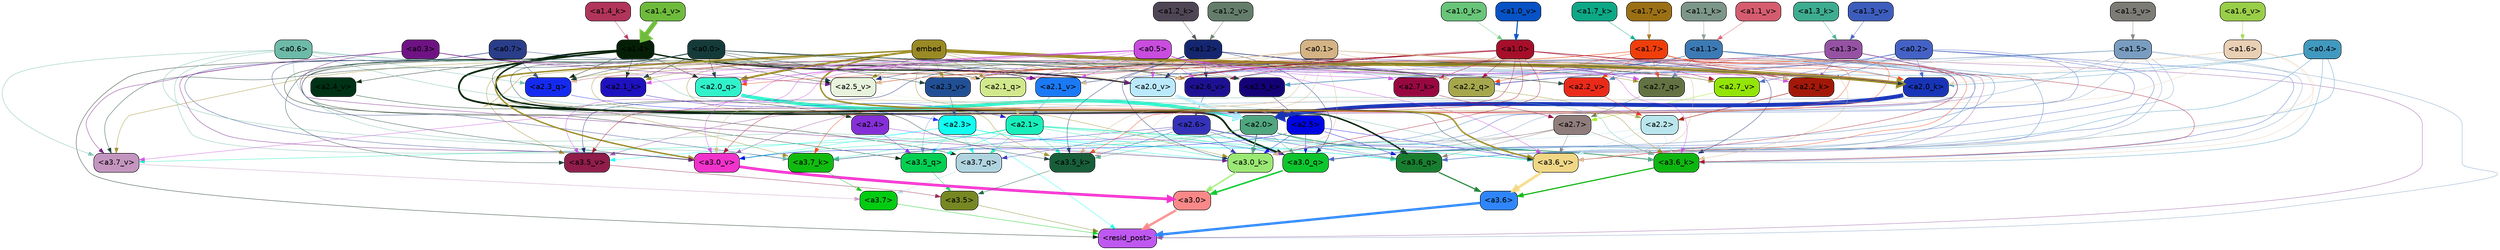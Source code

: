 strict digraph "" {
	graph [bgcolor=transparent,
		layout=dot,
		overlap=false,
		splines=true
	];
	"<a3.7>"	[color=black,
		fillcolor="#02cc11",
		fontname=Helvetica,
		shape=box,
		style="filled, rounded"];
	"<resid_post>"	[color=black,
		fillcolor="#bf58f1",
		fontname=Helvetica,
		shape=box,
		style="filled, rounded"];
	"<a3.7>" -> "<resid_post>"	[color="#02cc11",
		penwidth=0.6239100098609924];
	"<a3.6>"	[color=black,
		fillcolor="#2f86fc",
		fontname=Helvetica,
		shape=box,
		style="filled, rounded"];
	"<a3.6>" -> "<resid_post>"	[color="#2f86fc",
		penwidth=4.569062113761902];
	"<a3.5>"	[color=black,
		fillcolor="#778722",
		fontname=Helvetica,
		shape=box,
		style="filled, rounded"];
	"<a3.5>" -> "<resid_post>"	[color="#778722",
		penwidth=0.6];
	"<a3.0>"	[color=black,
		fillcolor="#fa8888",
		fontname=Helvetica,
		shape=box,
		style="filled, rounded"];
	"<a3.0>" -> "<resid_post>"	[color="#fa8888",
		penwidth=4.283544182777405];
	"<a2.3>"	[color=black,
		fillcolor="#11fff2",
		fontname=Helvetica,
		shape=box,
		style="filled, rounded"];
	"<a2.3>" -> "<resid_post>"	[color="#11fff2",
		penwidth=0.6];
	"<a3.7_q>"	[color=black,
		fillcolor="#afd4e0",
		fontname=Helvetica,
		shape=box,
		style="filled, rounded"];
	"<a2.3>" -> "<a3.7_q>"	[color="#11fff2",
		penwidth=0.6];
	"<a3.6_q>"	[color=black,
		fillcolor="#187e2f",
		fontname=Helvetica,
		shape=box,
		style="filled, rounded"];
	"<a2.3>" -> "<a3.6_q>"	[color="#11fff2",
		penwidth=0.6];
	"<a3.5_q>"	[color=black,
		fillcolor="#03cf52",
		fontname=Helvetica,
		shape=box,
		style="filled, rounded"];
	"<a2.3>" -> "<a3.5_q>"	[color="#11fff2",
		penwidth=0.6];
	"<a3.0_q>"	[color=black,
		fillcolor="#0dc52d",
		fontname=Helvetica,
		shape=box,
		style="filled, rounded"];
	"<a2.3>" -> "<a3.0_q>"	[color="#11fff2",
		penwidth=0.6];
	"<a3.0_k>"	[color=black,
		fillcolor="#9be874",
		fontname=Helvetica,
		shape=box,
		style="filled, rounded"];
	"<a2.3>" -> "<a3.0_k>"	[color="#11fff2",
		penwidth=0.6];
	"<a3.6_v>"	[color=black,
		fillcolor="#f0d786",
		fontname=Helvetica,
		shape=box,
		style="filled, rounded"];
	"<a2.3>" -> "<a3.6_v>"	[color="#11fff2",
		penwidth=0.6];
	"<a3.5_v>"	[color=black,
		fillcolor="#901d4a",
		fontname=Helvetica,
		shape=box,
		style="filled, rounded"];
	"<a2.3>" -> "<a3.5_v>"	[color="#11fff2",
		penwidth=0.6];
	"<a3.0_v>"	[color=black,
		fillcolor="#f132cb",
		fontname=Helvetica,
		shape=box,
		style="filled, rounded"];
	"<a2.3>" -> "<a3.0_v>"	[color="#11fff2",
		penwidth=0.6];
	"<a1.5>"	[color=black,
		fillcolor="#799dc1",
		fontname=Helvetica,
		shape=box,
		style="filled, rounded"];
	"<a1.5>" -> "<resid_post>"	[color="#799dc1",
		penwidth=0.6];
	"<a1.5>" -> "<a3.6_q>"	[color="#799dc1",
		penwidth=0.6];
	"<a1.5>" -> "<a3.5_q>"	[color="#799dc1",
		penwidth=0.6];
	"<a1.5>" -> "<a3.0_q>"	[color="#799dc1",
		penwidth=0.6];
	"<a3.6_k>"	[color=black,
		fillcolor="#0eb610",
		fontname=Helvetica,
		shape=box,
		style="filled, rounded"];
	"<a1.5>" -> "<a3.6_k>"	[color="#799dc1",
		penwidth=0.6];
	"<a1.5>" -> "<a3.0_k>"	[color="#799dc1",
		penwidth=0.6];
	"<a2.2_q>"	[color=black,
		fillcolor="#a6a74c",
		fontname=Helvetica,
		shape=box,
		style="filled, rounded"];
	"<a1.5>" -> "<a2.2_q>"	[color="#799dc1",
		penwidth=0.6];
	"<a2.7_v>"	[color=black,
		fillcolor="#93e407",
		fontname=Helvetica,
		shape=box,
		style="filled, rounded"];
	"<a1.5>" -> "<a2.7_v>"	[color="#799dc1",
		penwidth=0.6];
	"<a2.6_v>"	[color=black,
		fillcolor="#1d1193",
		fontname=Helvetica,
		shape=box,
		style="filled, rounded"];
	"<a1.5>" -> "<a2.6_v>"	[color="#799dc1",
		penwidth=0.6];
	"<a2.1_v>"	[color=black,
		fillcolor="#1a79f5",
		fontname=Helvetica,
		shape=box,
		style="filled, rounded"];
	"<a1.5>" -> "<a2.1_v>"	[color="#799dc1",
		penwidth=0.6];
	"<a1.4>"	[color=black,
		fillcolor="#041f06",
		fontname=Helvetica,
		shape=box,
		style="filled, rounded"];
	"<a1.4>" -> "<resid_post>"	[color="#041f06",
		penwidth=0.6];
	"<a1.4>" -> "<a3.7_q>"	[color="#041f06",
		penwidth=0.6];
	"<a1.4>" -> "<a3.6_q>"	[color="#041f06",
		penwidth=2.7536282539367676];
	"<a1.4>" -> "<a3.5_q>"	[color="#041f06",
		penwidth=0.6];
	"<a1.4>" -> "<a3.0_q>"	[color="#041f06",
		penwidth=3.3369133472442627];
	"<a2.3_q>"	[color=black,
		fillcolor="#152aef",
		fontname=Helvetica,
		shape=box,
		style="filled, rounded"];
	"<a1.4>" -> "<a2.3_q>"	[color="#041f06",
		penwidth=0.6];
	"<a1.4>" -> "<a2.2_q>"	[color="#041f06",
		penwidth=0.6];
	"<a2.1_q>"	[color=black,
		fillcolor="#d2e88c",
		fontname=Helvetica,
		shape=box,
		style="filled, rounded"];
	"<a1.4>" -> "<a2.1_q>"	[color="#041f06",
		penwidth=0.6];
	"<a2.0_q>"	[color=black,
		fillcolor="#2ff2cb",
		fontname=Helvetica,
		shape=box,
		style="filled, rounded"];
	"<a1.4>" -> "<a2.0_q>"	[color="#041f06",
		penwidth=0.6];
	"<a2.1_k>"	[color=black,
		fillcolor="#1e11bf",
		fontname=Helvetica,
		shape=box,
		style="filled, rounded"];
	"<a1.4>" -> "<a2.1_k>"	[color="#041f06",
		penwidth=0.6];
	"<a1.4>" -> "<a2.7_v>"	[color="#041f06",
		penwidth=0.6];
	"<a1.4>" -> "<a2.6_v>"	[color="#041f06",
		penwidth=0.6];
	"<a2.5_v>"	[color=black,
		fillcolor="#e7f3dd",
		fontname=Helvetica,
		shape=box,
		style="filled, rounded"];
	"<a1.4>" -> "<a2.5_v>"	[color="#041f06",
		penwidth=0.6];
	"<a2.4_v>"	[color=black,
		fillcolor="#003215",
		fontname=Helvetica,
		shape=box,
		style="filled, rounded"];
	"<a1.4>" -> "<a2.4_v>"	[color="#041f06",
		penwidth=0.6];
	"<a1.4>" -> "<a2.1_v>"	[color="#041f06",
		penwidth=0.6];
	"<a2.0_v>"	[color=black,
		fillcolor="#bae9fd",
		fontname=Helvetica,
		shape=box,
		style="filled, rounded"];
	"<a1.4>" -> "<a2.0_v>"	[color="#041f06",
		penwidth=2.2818827629089355];
	"<a1.3>"	[color=black,
		fillcolor="#9552a3",
		fontname=Helvetica,
		shape=box,
		style="filled, rounded"];
	"<a1.3>" -> "<resid_post>"	[color="#9552a3",
		penwidth=0.6];
	"<a1.3>" -> "<a3.6_v>"	[color="#9552a3",
		penwidth=0.6];
	"<a1.3>" -> "<a3.5_v>"	[color="#9552a3",
		penwidth=0.6];
	"<a1.3>" -> "<a3.0_v>"	[color="#9552a3",
		penwidth=0.6];
	"<a1.3>" -> "<a2.2_q>"	[color="#9552a3",
		penwidth=0.6];
	"<a1.3>" -> "<a2.1_q>"	[color="#9552a3",
		penwidth=0.6];
	"<a2.2_k>"	[color=black,
		fillcolor="#a31809",
		fontname=Helvetica,
		shape=box,
		style="filled, rounded"];
	"<a1.3>" -> "<a2.2_k>"	[color="#9552a3",
		penwidth=0.6];
	"<a1.3>" -> "<a2.5_v>"	[color="#9552a3",
		penwidth=0.6];
	"<a3.7_q>" -> "<a3.7>"	[color="#afd4e0",
		penwidth=0.6];
	"<a3.6_q>" -> "<a3.6>"	[color="#187e2f",
		penwidth=2.0344843566417694];
	"<a3.5_q>" -> "<a3.5>"	[color="#03cf52",
		penwidth=0.6];
	"<a3.0_q>" -> "<a3.0>"	[color="#0dc52d",
		penwidth=2.863015294075012];
	"<a3.7_k>"	[color=black,
		fillcolor="#10bb0f",
		fontname=Helvetica,
		shape=box,
		style="filled, rounded"];
	"<a3.7_k>" -> "<a3.7>"	[color="#10bb0f",
		penwidth=0.6];
	"<a3.6_k>" -> "<a3.6>"	[color="#0eb610",
		penwidth=2.1770318150520325];
	"<a3.5_k>"	[color=black,
		fillcolor="#175e39",
		fontname=Helvetica,
		shape=box,
		style="filled, rounded"];
	"<a3.5_k>" -> "<a3.5>"	[color="#175e39",
		penwidth=0.6];
	"<a3.0_k>" -> "<a3.0>"	[color="#9be874",
		penwidth=2.6323853135108948];
	"<a3.7_v>"	[color=black,
		fillcolor="#c495bf",
		fontname=Helvetica,
		shape=box,
		style="filled, rounded"];
	"<a3.7_v>" -> "<a3.7>"	[color="#c495bf",
		penwidth=0.6];
	"<a3.6_v>" -> "<a3.6>"	[color="#f0d786",
		penwidth=4.972373723983765];
	"<a3.5_v>" -> "<a3.5>"	[color="#901d4a",
		penwidth=0.6];
	"<a3.0_v>" -> "<a3.0>"	[color="#f132cb",
		penwidth=5.1638524532318115];
	"<a2.6>"	[color=black,
		fillcolor="#3432b9",
		fontname=Helvetica,
		shape=box,
		style="filled, rounded"];
	"<a2.6>" -> "<a3.7_q>"	[color="#3432b9",
		penwidth=0.6];
	"<a2.6>" -> "<a3.6_q>"	[color="#3432b9",
		penwidth=0.6];
	"<a2.6>" -> "<a3.0_q>"	[color="#3432b9",
		penwidth=0.6];
	"<a2.6>" -> "<a3.7_k>"	[color="#3432b9",
		penwidth=0.6];
	"<a2.6>" -> "<a3.6_k>"	[color="#3432b9",
		penwidth=0.6];
	"<a2.6>" -> "<a3.5_k>"	[color="#3432b9",
		penwidth=0.6];
	"<a2.6>" -> "<a3.0_k>"	[color="#3432b9",
		penwidth=0.6];
	"<a2.1>"	[color=black,
		fillcolor="#18eeba",
		fontname=Helvetica,
		shape=box,
		style="filled, rounded"];
	"<a2.1>" -> "<a3.7_q>"	[color="#18eeba",
		penwidth=0.6];
	"<a2.1>" -> "<a3.6_q>"	[color="#18eeba",
		penwidth=0.6];
	"<a2.1>" -> "<a3.5_q>"	[color="#18eeba",
		penwidth=0.6];
	"<a2.1>" -> "<a3.0_q>"	[color="#18eeba",
		penwidth=0.6];
	"<a2.1>" -> "<a3.7_k>"	[color="#18eeba",
		penwidth=0.6];
	"<a2.1>" -> "<a3.6_k>"	[color="#18eeba",
		penwidth=0.6];
	"<a2.1>" -> "<a3.5_k>"	[color="#18eeba",
		penwidth=0.6];
	"<a2.1>" -> "<a3.0_k>"	[color="#18eeba",
		penwidth=0.6];
	"<a2.1>" -> "<a3.7_v>"	[color="#18eeba",
		penwidth=0.6];
	"<a2.1>" -> "<a3.6_v>"	[color="#18eeba",
		penwidth=0.6];
	"<a2.1>" -> "<a3.0_v>"	[color="#18eeba",
		penwidth=0.6];
	"<a2.7>"	[color=black,
		fillcolor="#8e7d7a",
		fontname=Helvetica,
		shape=box,
		style="filled, rounded"];
	"<a2.7>" -> "<a3.6_q>"	[color="#8e7d7a",
		penwidth=0.6];
	"<a2.7>" -> "<a3.0_q>"	[color="#8e7d7a",
		penwidth=0.6];
	"<a2.7>" -> "<a3.6_k>"	[color="#8e7d7a",
		penwidth=0.6];
	"<a2.7>" -> "<a3.0_k>"	[color="#8e7d7a",
		penwidth=0.6];
	"<a2.7>" -> "<a3.6_v>"	[color="#8e7d7a",
		penwidth=0.6];
	"<a2.5>"	[color=black,
		fillcolor="#0006e3",
		fontname=Helvetica,
		shape=box,
		style="filled, rounded"];
	"<a2.5>" -> "<a3.6_q>"	[color="#0006e3",
		penwidth=0.6];
	"<a2.5>" -> "<a3.0_q>"	[color="#0006e3",
		penwidth=0.6];
	"<a2.5>" -> "<a3.0_k>"	[color="#0006e3",
		penwidth=0.6];
	"<a2.5>" -> "<a3.6_v>"	[color="#0006e3",
		penwidth=0.6];
	"<a2.5>" -> "<a3.0_v>"	[color="#0006e3",
		penwidth=0.6];
	"<a2.0>"	[color=black,
		fillcolor="#4fa67f",
		fontname=Helvetica,
		shape=box,
		style="filled, rounded"];
	"<a2.0>" -> "<a3.6_q>"	[color="#4fa67f",
		penwidth=0.6];
	"<a2.0>" -> "<a3.0_q>"	[color="#4fa67f",
		penwidth=0.6];
	"<a2.0>" -> "<a3.7_k>"	[color="#4fa67f",
		penwidth=0.6];
	"<a2.0>" -> "<a3.6_k>"	[color="#4fa67f",
		penwidth=1.7047871947288513];
	"<a2.0>" -> "<a3.5_k>"	[color="#4fa67f",
		penwidth=0.6];
	"<a2.0>" -> "<a3.0_k>"	[color="#4fa67f",
		penwidth=2.239806979894638];
	"<a1.1>"	[color=black,
		fillcolor="#3c7ab5",
		fontname=Helvetica,
		shape=box,
		style="filled, rounded"];
	"<a1.1>" -> "<a3.6_q>"	[color="#3c7ab5",
		penwidth=0.6];
	"<a1.1>" -> "<a3.0_q>"	[color="#3c7ab5",
		penwidth=0.6];
	"<a1.1>" -> "<a3.0_k>"	[color="#3c7ab5",
		penwidth=0.6];
	"<a1.1>" -> "<a3.6_v>"	[color="#3c7ab5",
		penwidth=0.6];
	"<a2.7_q>"	[color=black,
		fillcolor="#627243",
		fontname=Helvetica,
		shape=box,
		style="filled, rounded"];
	"<a1.1>" -> "<a2.7_q>"	[color="#3c7ab5",
		penwidth=0.6];
	"<a2.5_k>"	[color=black,
		fillcolor="#130178",
		fontname=Helvetica,
		shape=box,
		style="filled, rounded"];
	"<a1.1>" -> "<a2.5_k>"	[color="#3c7ab5",
		penwidth=0.6];
	"<a2.0_k>"	[color=black,
		fillcolor="#1834b7",
		fontname=Helvetica,
		shape=box,
		style="filled, rounded"];
	"<a1.1>" -> "<a2.0_k>"	[color="#3c7ab5",
		penwidth=0.6];
	"<a1.1>" -> "<a2.6_v>"	[color="#3c7ab5",
		penwidth=0.6];
	"<a2.2_v>"	[color=black,
		fillcolor="#ea2a19",
		fontname=Helvetica,
		shape=box,
		style="filled, rounded"];
	"<a1.1>" -> "<a2.2_v>"	[color="#3c7ab5",
		penwidth=0.6];
	"<a1.1>" -> "<a2.1_v>"	[color="#3c7ab5",
		penwidth=0.6];
	"<a1.1>" -> "<a2.0_v>"	[color="#3c7ab5",
		penwidth=0.6];
	"<a0.4>"	[color=black,
		fillcolor="#4199c0",
		fontname=Helvetica,
		shape=box,
		style="filled, rounded"];
	"<a0.4>" -> "<a3.6_q>"	[color="#4199c0",
		penwidth=0.6];
	"<a0.4>" -> "<a3.0_q>"	[color="#4199c0",
		penwidth=0.6];
	"<a0.4>" -> "<a3.6_k>"	[color="#4199c0",
		penwidth=0.6];
	"<a0.4>" -> "<a2.5_k>"	[color="#4199c0",
		penwidth=0.6];
	"<a0.4>" -> "<a2.0_k>"	[color="#4199c0",
		penwidth=0.6];
	"<a0.2>"	[color=black,
		fillcolor="#4462c6",
		fontname=Helvetica,
		shape=box,
		style="filled, rounded"];
	"<a0.2>" -> "<a3.6_q>"	[color="#4462c6",
		penwidth=0.6];
	"<a0.2>" -> "<a3.0_q>"	[color="#4462c6",
		penwidth=0.6];
	"<a0.2>" -> "<a3.6_k>"	[color="#4462c6",
		penwidth=0.6];
	"<a0.2>" -> "<a3.0_k>"	[color="#4462c6",
		penwidth=0.6];
	"<a0.2>" -> "<a2.2_q>"	[color="#4462c6",
		penwidth=0.6];
	"<a0.2>" -> "<a2.2_k>"	[color="#4462c6",
		penwidth=0.6];
	"<a0.2>" -> "<a2.0_k>"	[color="#4462c6",
		penwidth=0.6];
	"<a0.2>" -> "<a2.7_v>"	[color="#4462c6",
		penwidth=0.6];
	"<a0.2>" -> "<a2.1_v>"	[color="#4462c6",
		penwidth=0.6];
	"<a0.2>" -> "<a2.0_v>"	[color="#4462c6",
		penwidth=0.6];
	"<a2.4>"	[color=black,
		fillcolor="#852fd8",
		fontname=Helvetica,
		shape=box,
		style="filled, rounded"];
	"<a2.4>" -> "<a3.5_q>"	[color="#852fd8",
		penwidth=0.6];
	"<a2.4>" -> "<a3.0_q>"	[color="#852fd8",
		penwidth=0.6];
	"<a1.2>"	[color=black,
		fillcolor="#142670",
		fontname=Helvetica,
		shape=box,
		style="filled, rounded"];
	"<a1.2>" -> "<a3.0_q>"	[color="#142670",
		penwidth=0.6];
	"<a1.2>" -> "<a3.6_k>"	[color="#142670",
		penwidth=0.6];
	"<a1.2>" -> "<a3.5_k>"	[color="#142670",
		penwidth=0.6];
	"<a1.2>" -> "<a3.0_k>"	[color="#142670",
		penwidth=0.6];
	"<a1.2>" -> "<a3.5_v>"	[color="#142670",
		penwidth=0.6];
	"<a1.2>" -> "<a2.7_q>"	[color="#142670",
		penwidth=0.6];
	"<a1.2>" -> "<a2.2_q>"	[color="#142670",
		penwidth=0.6];
	"<a1.2>" -> "<a2.2_k>"	[color="#142670",
		penwidth=0.6];
	"<a1.2>" -> "<a2.6_v>"	[color="#142670",
		penwidth=0.6];
	"<a1.2>" -> "<a2.5_v>"	[color="#142670",
		penwidth=0.6];
	"<a2.3_v>"	[color=black,
		fillcolor="#214f95",
		fontname=Helvetica,
		shape=box,
		style="filled, rounded"];
	"<a1.2>" -> "<a2.3_v>"	[color="#142670",
		penwidth=0.6];
	"<a1.2>" -> "<a2.0_v>"	[color="#142670",
		penwidth=0.6];
	"<a1.7>"	[color=black,
		fillcolor="#f03e0b",
		fontname=Helvetica,
		shape=box,
		style="filled, rounded"];
	"<a1.7>" -> "<a3.7_k>"	[color="#f03e0b",
		penwidth=0.6];
	"<a1.7>" -> "<a3.5_k>"	[color="#f03e0b",
		penwidth=0.6];
	"<a1.7>" -> "<a3.6_v>"	[color="#f03e0b",
		penwidth=0.6];
	"<a1.7>" -> "<a2.7_q>"	[color="#f03e0b",
		penwidth=0.6];
	"<a1.7>" -> "<a2.2_q>"	[color="#f03e0b",
		penwidth=0.6];
	"<a1.7>" -> "<a2.0_q>"	[color="#f03e0b",
		penwidth=0.6];
	"<a1.7>" -> "<a2.2_k>"	[color="#f03e0b",
		penwidth=0.6];
	"<a1.7>" -> "<a2.0_k>"	[color="#f03e0b",
		penwidth=0.6];
	"<a1.7>" -> "<a2.5_v>"	[color="#f03e0b",
		penwidth=0.6];
	"<a1.7>" -> "<a2.3_v>"	[color="#f03e0b",
		penwidth=0.6];
	"<a1.7>" -> "<a2.2_v>"	[color="#f03e0b",
		penwidth=0.6];
	"<a0.7>"	[color=black,
		fillcolor="#293d89",
		fontname=Helvetica,
		shape=box,
		style="filled, rounded"];
	"<a0.7>" -> "<a3.7_k>"	[color="#293d89",
		penwidth=0.6];
	"<a0.7>" -> "<a3.0_v>"	[color="#293d89",
		penwidth=0.6];
	"<a0.7>" -> "<a2.3_q>"	[color="#293d89",
		penwidth=0.6];
	"<a0.7>" -> "<a2.2_q>"	[color="#293d89",
		penwidth=0.6];
	"<a0.6>"	[color=black,
		fillcolor="#6cbaa7",
		fontname=Helvetica,
		shape=box,
		style="filled, rounded"];
	"<a0.6>" -> "<a3.7_k>"	[color="#6cbaa7",
		penwidth=0.6];
	"<a0.6>" -> "<a3.6_k>"	[color="#6cbaa7",
		penwidth=0.6];
	"<a0.6>" -> "<a3.0_k>"	[color="#6cbaa7",
		penwidth=0.6];
	"<a0.6>" -> "<a3.7_v>"	[color="#6cbaa7",
		penwidth=0.6];
	"<a0.6>" -> "<a3.6_v>"	[color="#6cbaa7",
		penwidth=0.6];
	"<a0.6>" -> "<a3.0_v>"	[color="#6cbaa7",
		penwidth=0.6];
	"<a0.6>" -> "<a2.3_q>"	[color="#6cbaa7",
		penwidth=0.6];
	"<a0.6>" -> "<a2.2_q>"	[color="#6cbaa7",
		penwidth=0.6];
	embed	[color=black,
		fillcolor="#9a8a24",
		fontname=Helvetica,
		shape=box,
		style="filled, rounded"];
	embed -> "<a3.7_k>"	[color="#9a8a24",
		penwidth=0.6];
	embed -> "<a3.6_k>"	[color="#9a8a24",
		penwidth=0.6];
	embed -> "<a3.5_k>"	[color="#9a8a24",
		penwidth=0.6];
	embed -> "<a3.0_k>"	[color="#9a8a24",
		penwidth=0.6];
	embed -> "<a3.7_v>"	[color="#9a8a24",
		penwidth=0.6];
	embed -> "<a3.6_v>"	[color="#9a8a24",
		penwidth=2.7369276881217957];
	embed -> "<a3.5_v>"	[color="#9a8a24",
		penwidth=0.6];
	embed -> "<a3.0_v>"	[color="#9a8a24",
		penwidth=2.5778204202651978];
	embed -> "<a2.7_q>"	[color="#9a8a24",
		penwidth=0.6];
	embed -> "<a2.3_q>"	[color="#9a8a24",
		penwidth=0.6];
	embed -> "<a2.2_q>"	[color="#9a8a24",
		penwidth=0.6];
	embed -> "<a2.1_q>"	[color="#9a8a24",
		penwidth=0.6];
	embed -> "<a2.0_q>"	[color="#9a8a24",
		penwidth=3.459219217300415];
	embed -> "<a2.5_k>"	[color="#9a8a24",
		penwidth=0.6];
	embed -> "<a2.2_k>"	[color="#9a8a24",
		penwidth=0.6363201141357422];
	embed -> "<a2.1_k>"	[color="#9a8a24",
		penwidth=0.6];
	embed -> "<a2.0_k>"	[color="#9a8a24",
		penwidth=6.407642982900143];
	embed -> "<a2.7_v>"	[color="#9a8a24",
		penwidth=0.6];
	embed -> "<a2.6_v>"	[color="#9a8a24",
		penwidth=0.6];
	embed -> "<a2.5_v>"	[color="#9a8a24",
		penwidth=0.6];
	embed -> "<a2.3_v>"	[color="#9a8a24",
		penwidth=0.6];
	embed -> "<a2.2_v>"	[color="#9a8a24",
		penwidth=0.6175012588500977];
	embed -> "<a2.1_v>"	[color="#9a8a24",
		penwidth=0.6];
	embed -> "<a2.0_v>"	[color="#9a8a24",
		penwidth=0.6];
	"<a2.2>"	[color=black,
		fillcolor="#b9e6ec",
		fontname=Helvetica,
		shape=box,
		style="filled, rounded"];
	"<a2.2>" -> "<a3.6_k>"	[color="#b9e6ec",
		penwidth=0.6];
	"<a2.2>" -> "<a3.0_k>"	[color="#b9e6ec",
		penwidth=0.6];
	"<a2.2>" -> "<a3.6_v>"	[color="#b9e6ec",
		penwidth=0.6];
	"<a1.6>"	[color=black,
		fillcolor="#e9cfb3",
		fontname=Helvetica,
		shape=box,
		style="filled, rounded"];
	"<a1.6>" -> "<a3.6_k>"	[color="#e9cfb3",
		penwidth=0.6];
	"<a1.6>" -> "<a3.5_k>"	[color="#e9cfb3",
		penwidth=0.6];
	"<a1.6>" -> "<a3.6_v>"	[color="#e9cfb3",
		penwidth=0.6];
	"<a1.6>" -> "<a2.0_k>"	[color="#e9cfb3",
		penwidth=0.6];
	"<a1.6>" -> "<a2.0_v>"	[color="#e9cfb3",
		penwidth=0.6];
	"<a1.0>"	[color=black,
		fillcolor="#a60e2a",
		fontname=Helvetica,
		shape=box,
		style="filled, rounded"];
	"<a1.0>" -> "<a3.6_k>"	[color="#a60e2a",
		penwidth=0.6];
	"<a1.0>" -> "<a3.0_k>"	[color="#a60e2a",
		penwidth=0.6];
	"<a1.0>" -> "<a3.6_v>"	[color="#a60e2a",
		penwidth=0.6];
	"<a1.0>" -> "<a3.5_v>"	[color="#a60e2a",
		penwidth=0.6];
	"<a1.0>" -> "<a3.0_v>"	[color="#a60e2a",
		penwidth=0.6];
	"<a1.0>" -> "<a2.3_q>"	[color="#a60e2a",
		penwidth=0.6];
	"<a1.0>" -> "<a2.2_q>"	[color="#a60e2a",
		penwidth=0.6];
	"<a1.0>" -> "<a2.1_q>"	[color="#a60e2a",
		penwidth=0.6];
	"<a2.7_k>"	[color=black,
		fillcolor="#980840",
		fontname=Helvetica,
		shape=box,
		style="filled, rounded"];
	"<a1.0>" -> "<a2.7_k>"	[color="#a60e2a",
		penwidth=0.6];
	"<a1.0>" -> "<a2.2_k>"	[color="#a60e2a",
		penwidth=0.6];
	"<a1.0>" -> "<a2.0_k>"	[color="#a60e2a",
		penwidth=0.6];
	"<a1.0>" -> "<a2.7_v>"	[color="#a60e2a",
		penwidth=0.6];
	"<a1.0>" -> "<a2.6_v>"	[color="#a60e2a",
		penwidth=0.6];
	"<a1.0>" -> "<a2.0_v>"	[color="#a60e2a",
		penwidth=1.2978954315185547];
	"<a0.5>"	[color=black,
		fillcolor="#c94cde",
		fontname=Helvetica,
		shape=box,
		style="filled, rounded"];
	"<a0.5>" -> "<a3.6_k>"	[color="#c94cde",
		penwidth=0.6];
	"<a0.5>" -> "<a3.7_v>"	[color="#c94cde",
		penwidth=0.6];
	"<a0.5>" -> "<a3.6_v>"	[color="#c94cde",
		penwidth=0.6];
	"<a0.5>" -> "<a3.5_v>"	[color="#c94cde",
		penwidth=0.6];
	"<a0.5>" -> "<a3.0_v>"	[color="#c94cde",
		penwidth=0.6];
	"<a0.5>" -> "<a2.7_q>"	[color="#c94cde",
		penwidth=0.6];
	"<a0.5>" -> "<a2.3_q>"	[color="#c94cde",
		penwidth=0.6];
	"<a0.5>" -> "<a2.2_q>"	[color="#c94cde",
		penwidth=0.6];
	"<a0.5>" -> "<a2.1_q>"	[color="#c94cde",
		penwidth=0.6];
	"<a0.5>" -> "<a2.0_q>"	[color="#c94cde",
		penwidth=0.6];
	"<a0.5>" -> "<a2.7_k>"	[color="#c94cde",
		penwidth=0.6];
	"<a0.5>" -> "<a2.5_k>"	[color="#c94cde",
		penwidth=0.6];
	"<a0.5>" -> "<a2.2_k>"	[color="#c94cde",
		penwidth=0.6];
	"<a0.5>" -> "<a2.1_k>"	[color="#c94cde",
		penwidth=0.6];
	"<a0.5>" -> "<a2.0_k>"	[color="#c94cde",
		penwidth=0.7721366882324219];
	"<a0.5>" -> "<a2.6_v>"	[color="#c94cde",
		penwidth=0.6];
	"<a0.5>" -> "<a2.3_v>"	[color="#c94cde",
		penwidth=0.6];
	"<a0.5>" -> "<a2.1_v>"	[color="#c94cde",
		penwidth=0.6];
	"<a0.5>" -> "<a2.0_v>"	[color="#c94cde",
		penwidth=0.6];
	"<a0.1>"	[color=black,
		fillcolor="#d4b385",
		fontname=Helvetica,
		shape=box,
		style="filled, rounded"];
	"<a0.1>" -> "<a3.6_k>"	[color="#d4b385",
		penwidth=0.6];
	"<a0.1>" -> "<a3.5_k>"	[color="#d4b385",
		penwidth=0.6];
	"<a0.1>" -> "<a3.0_k>"	[color="#d4b385",
		penwidth=0.6];
	"<a0.1>" -> "<a3.6_v>"	[color="#d4b385",
		penwidth=0.6];
	"<a0.1>" -> "<a3.0_v>"	[color="#d4b385",
		penwidth=0.6];
	"<a0.1>" -> "<a2.3_q>"	[color="#d4b385",
		penwidth=0.6];
	"<a0.1>" -> "<a2.2_q>"	[color="#d4b385",
		penwidth=0.6];
	"<a0.1>" -> "<a2.2_k>"	[color="#d4b385",
		penwidth=0.6];
	"<a0.1>" -> "<a2.0_k>"	[color="#d4b385",
		penwidth=0.6];
	"<a0.1>" -> "<a2.5_v>"	[color="#d4b385",
		penwidth=0.6];
	"<a0.1>" -> "<a2.3_v>"	[color="#d4b385",
		penwidth=0.6];
	"<a0.1>" -> "<a2.1_v>"	[color="#d4b385",
		penwidth=0.6];
	"<a0.1>" -> "<a2.0_v>"	[color="#d4b385",
		penwidth=0.6];
	"<a0.0>"	[color=black,
		fillcolor="#143b39",
		fontname=Helvetica,
		shape=box,
		style="filled, rounded"];
	"<a0.0>" -> "<a3.5_k>"	[color="#143b39",
		penwidth=0.6];
	"<a0.0>" -> "<a3.7_v>"	[color="#143b39",
		penwidth=0.6];
	"<a0.0>" -> "<a3.6_v>"	[color="#143b39",
		penwidth=0.6];
	"<a0.0>" -> "<a3.5_v>"	[color="#143b39",
		penwidth=0.6];
	"<a0.0>" -> "<a3.0_v>"	[color="#143b39",
		penwidth=0.6];
	"<a0.0>" -> "<a2.3_q>"	[color="#143b39",
		penwidth=0.6];
	"<a0.0>" -> "<a2.0_q>"	[color="#143b39",
		penwidth=0.6];
	"<a0.0>" -> "<a2.5_k>"	[color="#143b39",
		penwidth=0.6];
	"<a0.0>" -> "<a2.1_k>"	[color="#143b39",
		penwidth=0.6];
	"<a0.0>" -> "<a2.0_k>"	[color="#143b39",
		penwidth=0.6];
	"<a0.0>" -> "<a2.5_v>"	[color="#143b39",
		penwidth=0.6];
	"<a0.0>" -> "<a2.3_v>"	[color="#143b39",
		penwidth=0.6];
	"<a0.0>" -> "<a2.2_v>"	[color="#143b39",
		penwidth=0.6];
	"<a0.0>" -> "<a2.0_v>"	[color="#143b39",
		penwidth=0.6];
	"<a0.3>"	[color=black,
		fillcolor="#6f1284",
		fontname=Helvetica,
		shape=box,
		style="filled, rounded"];
	"<a0.3>" -> "<a3.0_k>"	[color="#6f1284",
		penwidth=0.6];
	"<a0.3>" -> "<a3.7_v>"	[color="#6f1284",
		penwidth=0.6];
	"<a0.3>" -> "<a3.0_v>"	[color="#6f1284",
		penwidth=0.6];
	"<a0.3>" -> "<a2.5_v>"	[color="#6f1284",
		penwidth=0.6];
	"<a0.3>" -> "<a2.1_v>"	[color="#6f1284",
		penwidth=0.6];
	"<a0.3>" -> "<a2.0_v>"	[color="#6f1284",
		penwidth=0.6];
	"<a2.7_q>" -> "<a2.7>"	[color="#627243",
		penwidth=0.6];
	"<a2.3_q>" -> "<a2.3>"	[color="#152aef",
		penwidth=0.6];
	"<a2.2_q>" -> "<a2.2>"	[color="#a6a74c",
		penwidth=0.7441773414611816];
	"<a2.1_q>" -> "<a2.1>"	[color="#d2e88c",
		penwidth=0.6];
	"<a2.0_q>" -> "<a2.0>"	[color="#2ff2cb",
		penwidth=6.422367453575134];
	"<a2.7_k>" -> "<a2.7>"	[color="#980840",
		penwidth=0.6];
	"<a2.5_k>" -> "<a2.5>"	[color="#130178",
		penwidth=0.6];
	"<a2.2_k>" -> "<a2.2>"	[color="#a31809",
		penwidth=0.8810110092163086];
	"<a2.1_k>" -> "<a2.1>"	[color="#1e11bf",
		penwidth=0.6];
	"<a2.0_k>" -> "<a2.0>"	[color="#1834b7",
		penwidth=7.398894429206848];
	"<a2.7_v>" -> "<a2.7>"	[color="#93e407",
		penwidth=0.6];
	"<a2.6_v>" -> "<a2.6>"	[color="#1d1193",
		penwidth=0.6];
	"<a2.5_v>" -> "<a2.5>"	[color="#e7f3dd",
		penwidth=0.6];
	"<a2.4_v>" -> "<a2.4>"	[color="#003215",
		penwidth=0.6];
	"<a2.3_v>" -> "<a2.3>"	[color="#214f95",
		penwidth=0.6];
	"<a2.2_v>" -> "<a2.2>"	[color="#ea2a19",
		penwidth=0.6];
	"<a2.1_v>" -> "<a2.1>"	[color="#1a79f5",
		penwidth=0.6];
	"<a2.0_v>" -> "<a2.0>"	[color="#bae9fd",
		penwidth=5.395828627049923];
	"<a1.7_k>"	[color=black,
		fillcolor="#0da886",
		fontname=Helvetica,
		shape=box,
		style="filled, rounded"];
	"<a1.7_k>" -> "<a1.7>"	[color="#0da886",
		penwidth=0.6];
	"<a1.4_k>"	[color=black,
		fillcolor="#b1345b",
		fontname=Helvetica,
		shape=box,
		style="filled, rounded"];
	"<a1.4_k>" -> "<a1.4>"	[color="#b1345b",
		penwidth=0.6];
	"<a1.3_k>"	[color=black,
		fillcolor="#3eac90",
		fontname=Helvetica,
		shape=box,
		style="filled, rounded"];
	"<a1.3_k>" -> "<a1.3>"	[color="#3eac90",
		penwidth=0.6];
	"<a1.2_k>"	[color=black,
		fillcolor="#4f4655",
		fontname=Helvetica,
		shape=box,
		style="filled, rounded"];
	"<a1.2_k>" -> "<a1.2>"	[color="#4f4655",
		penwidth=0.6];
	"<a1.1_k>"	[color=black,
		fillcolor="#7d968a",
		fontname=Helvetica,
		shape=box,
		style="filled, rounded"];
	"<a1.1_k>" -> "<a1.1>"	[color="#7d968a",
		penwidth=0.6];
	"<a1.0_k>"	[color=black,
		fillcolor="#68c579",
		fontname=Helvetica,
		shape=box,
		style="filled, rounded"];
	"<a1.0_k>" -> "<a1.0>"	[color="#68c579",
		penwidth=0.6];
	"<a1.7_v>"	[color=black,
		fillcolor="#9b7014",
		fontname=Helvetica,
		shape=box,
		style="filled, rounded"];
	"<a1.7_v>" -> "<a1.7>"	[color="#9b7014",
		penwidth=0.6];
	"<a1.6_v>"	[color=black,
		fillcolor="#99ce48",
		fontname=Helvetica,
		shape=box,
		style="filled, rounded"];
	"<a1.6_v>" -> "<a1.6>"	[color="#99ce48",
		penwidth=0.6];
	"<a1.5_v>"	[color=black,
		fillcolor="#7c7b75",
		fontname=Helvetica,
		shape=box,
		style="filled, rounded"];
	"<a1.5_v>" -> "<a1.5>"	[color="#7c7b75",
		penwidth=0.6];
	"<a1.4_v>"	[color=black,
		fillcolor="#6ebb3c",
		fontname=Helvetica,
		shape=box,
		style="filled, rounded"];
	"<a1.4_v>" -> "<a1.4>"	[color="#6ebb3c",
		penwidth=8.774570226669312];
	"<a1.3_v>"	[color=black,
		fillcolor="#3d5dbd",
		fontname=Helvetica,
		shape=box,
		style="filled, rounded"];
	"<a1.3_v>" -> "<a1.3>"	[color="#3d5dbd",
		penwidth=0.6];
	"<a1.2_v>"	[color=black,
		fillcolor="#647d6b",
		fontname=Helvetica,
		shape=box,
		style="filled, rounded"];
	"<a1.2_v>" -> "<a1.2>"	[color="#647d6b",
		penwidth=0.6];
	"<a1.1_v>"	[color=black,
		fillcolor="#d55c6e",
		fontname=Helvetica,
		shape=box,
		style="filled, rounded"];
	"<a1.1_v>" -> "<a1.1>"	[color="#d55c6e",
		penwidth=0.6];
	"<a1.0_v>"	[color=black,
		fillcolor="#0752c5",
		fontname=Helvetica,
		shape=box,
		style="filled, rounded"];
	"<a1.0_v>" -> "<a1.0>"	[color="#0752c5",
		penwidth=2.0497570037841797];
}
